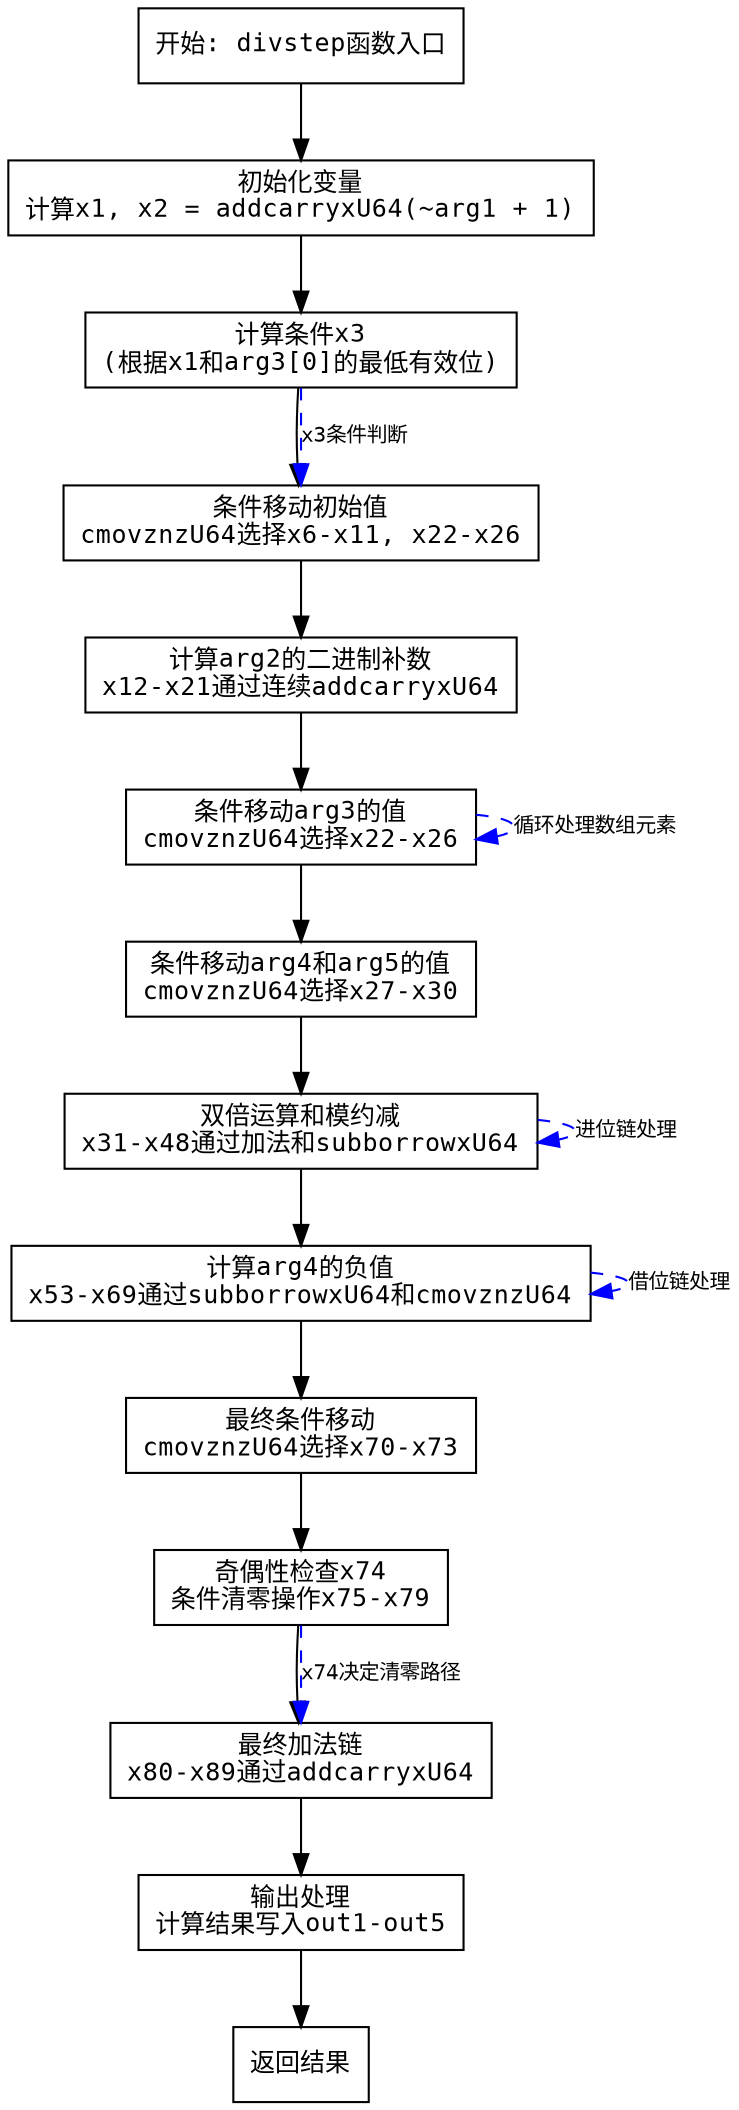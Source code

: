 
digraph flowchart {
    node [shape=rectangle, fontname="Courier", fontsize=12];
    edge [fontname="Courier", fontsize=10];

    start [label="开始: divstep函数入口"];
    init [label="初始化变量\n计算x1, x2 = addcarryxU64(~arg1 + 1)"];
    compute_x3 [label="计算条件x3\n(根据x1和arg3[0]的最低有效位)"];
    cmov_initial [label="条件移动初始值\ncmovznzU64选择x6-x11, x22-x26"];
    compute_twos_complement [label="计算arg2的二进制补数\nx12-x21通过连续addcarryxU64"];
    cmov_arg3 [label="条件移动arg3的值\ncmovznzU64选择x22-x26"];
    cmov_arg4_arg5 [label="条件移动arg4和arg5的值\ncmovznzU64选择x27-x30"];
    doubling_loop [label="双倍运算和模约减\nx31-x48通过加法和subborrowxU64"];
    negation_block [label="计算arg4的负值\nx53-x69通过subborrowxU64和cmovznzU64"];
    final_cmov [label="最终条件移动\ncmovznzU64选择x70-x73"];
    parity_check [label="奇偶性检查x74\n条件清零操作x75-x79"];
    final_add [label="最终加法链\nx80-x89通过addcarryxU64"];
    output_processing [label="输出处理\n计算结果写入out1-out5"];
    end [label="返回结果"];

    start -> init;
    init -> compute_x3;
    compute_x3 -> cmov_initial;
    cmov_initial -> compute_twos_complement;
    compute_twos_complement -> cmov_arg3;
    cmov_arg3 -> cmov_arg4_arg5;
    cmov_arg4_arg5 -> doubling_loop;
    doubling_loop -> negation_block;
    negation_block -> final_cmov;
    final_cmov -> parity_check;
    parity_check -> final_add;
    final_add -> output_processing;
    output_processing -> end;

    // 关键条件分支
    edge [style=dashed, color=blue];
    compute_x3 -> cmov_initial [label="x3条件判断"];
    cmov_arg3 -> cmov_arg3 [label="循环处理数组元素"];
    doubling_loop -> doubling_loop [label="进位链处理"];
    negation_block -> negation_block [label="借位链处理"];
    parity_check -> final_add [label="x74决定清零路径"];
}
